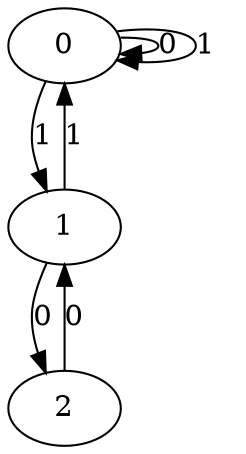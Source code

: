 digraph{
0 -> 0 [label=0]
0 -> 1 [label=1]
0 -> 0 [label=1]
1 -> 2 [label=0]
1 -> 0 [label=1]
2 -> 1 [label=0]
}